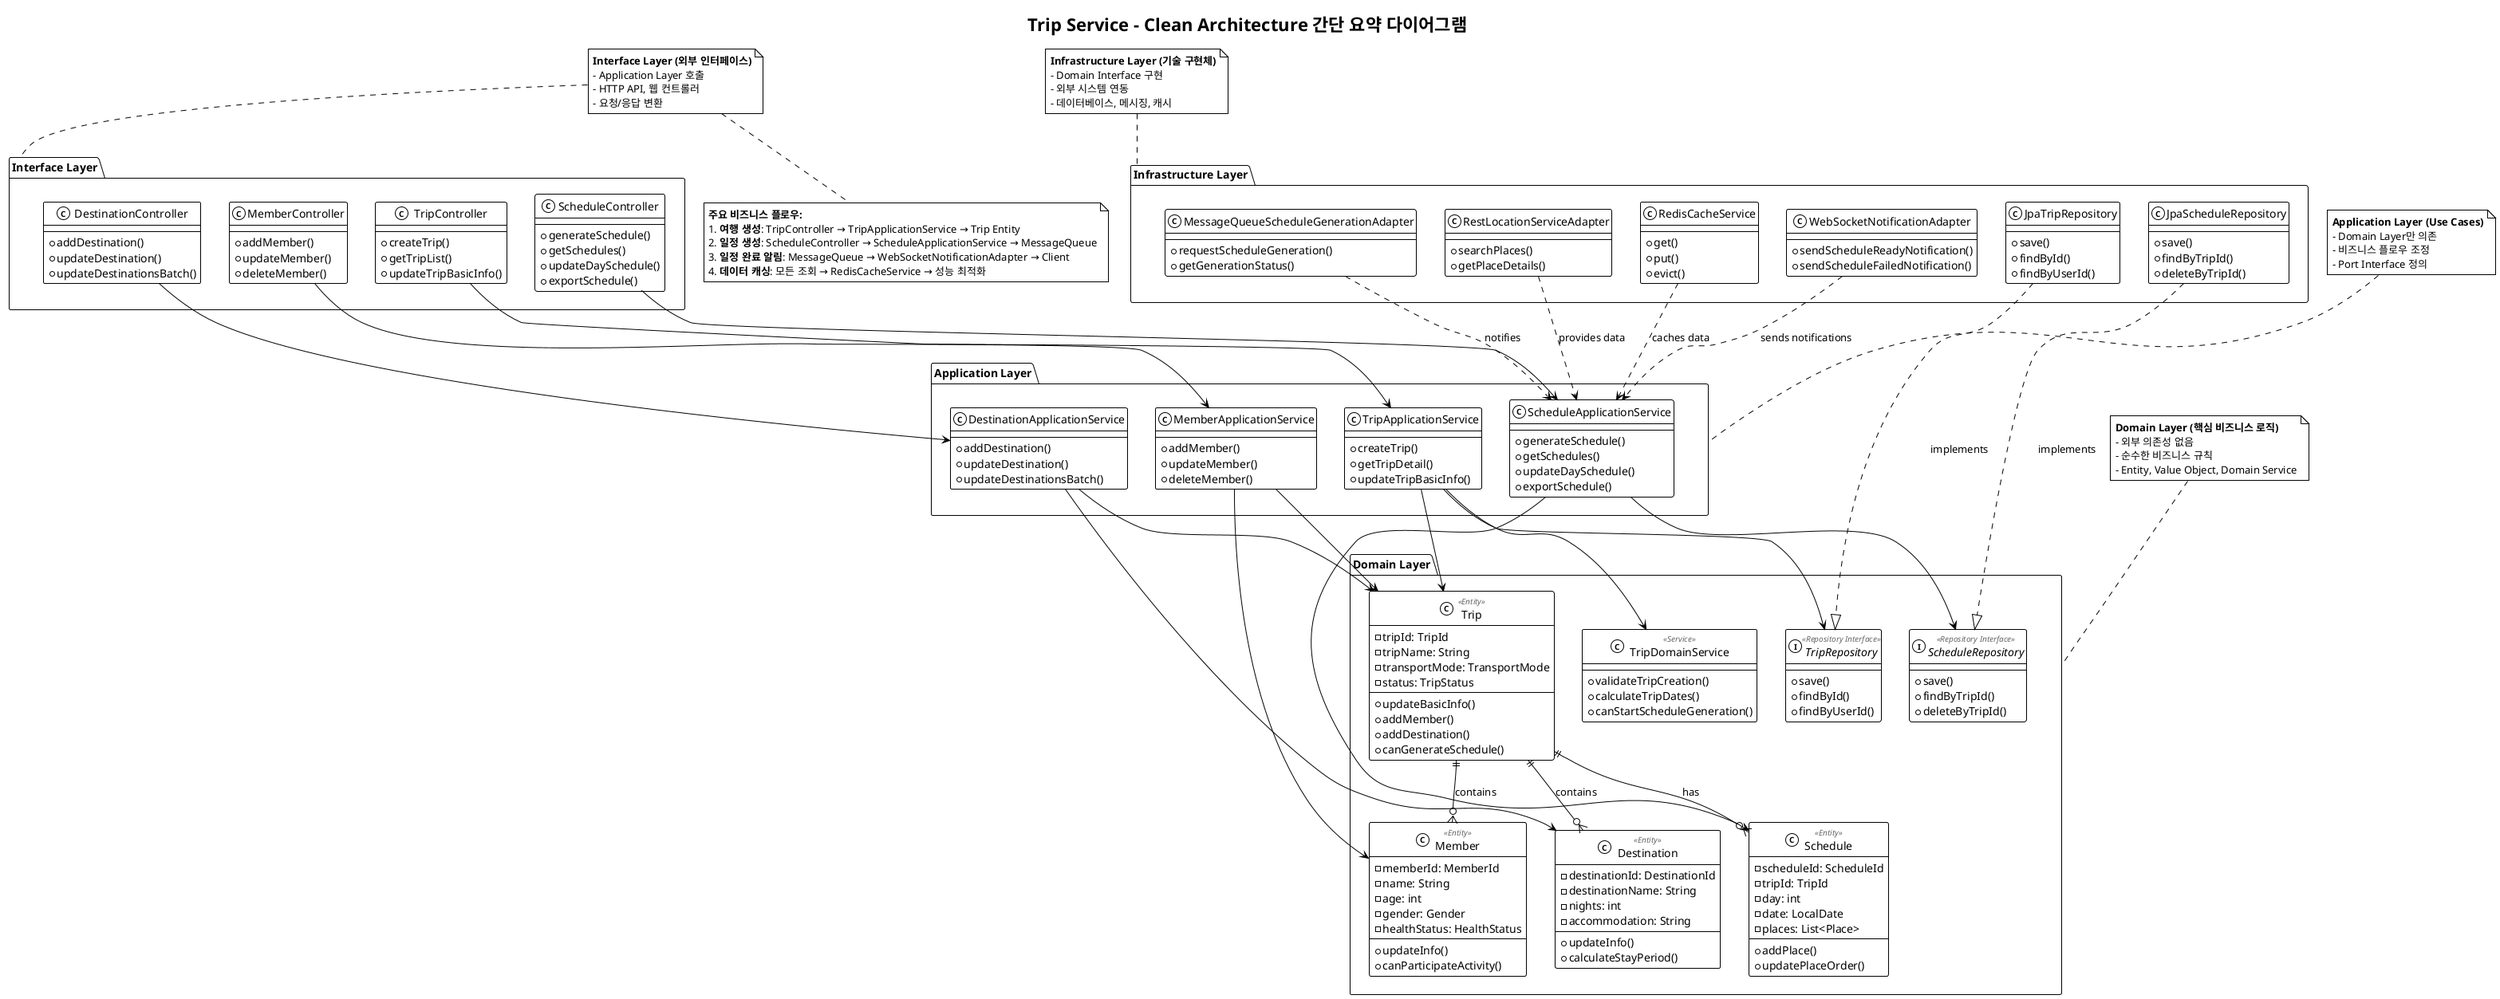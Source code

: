 @startuml
!theme mono

title Trip Service - Clean Architecture 간단 요약 다이어그램

' ===============================
' Clean Architecture Layer 구조
' ===============================

package "Interface Layer" {
    class TripController {
        +createTrip()
        +getTripList()
        +updateTripBasicInfo()
    }
    
    class MemberController {
        +addMember()
        +updateMember()
        +deleteMember()
    }
    
    class DestinationController {
        +addDestination()
        +updateDestination()
        +updateDestinationsBatch()
    }
    
    class ScheduleController {
        +generateSchedule()
        +getSchedules()
        +updateDaySchedule()
        +exportSchedule()
    }
}

package "Application Layer" {
    class TripApplicationService {
        +createTrip()
        +getTripDetail()
        +updateTripBasicInfo()
    }
    
    class MemberApplicationService {
        +addMember()
        +updateMember()
        +deleteMember()
    }
    
    class DestinationApplicationService {
        +addDestination()
        +updateDestination()
        +updateDestinationsBatch()
    }
    
    class ScheduleApplicationService {
        +generateSchedule()
        +getSchedules()
        +updateDaySchedule()
        +exportSchedule()
    }
}

package "Domain Layer" {
    class Trip <<Entity>> {
        -tripId: TripId
        -tripName: String
        -transportMode: TransportMode
        -status: TripStatus
        +updateBasicInfo()
        +addMember()
        +addDestination()
        +canGenerateSchedule()
    }
    
    class Member <<Entity>> {
        -memberId: MemberId
        -name: String
        -age: int
        -gender: Gender
        -healthStatus: HealthStatus
        +updateInfo()
        +canParticipateActivity()
    }
    
    class Destination <<Entity>> {
        -destinationId: DestinationId
        -destinationName: String
        -nights: int
        -accommodation: String
        +updateInfo()
        +calculateStayPeriod()
    }
    
    class Schedule <<Entity>> {
        -scheduleId: ScheduleId
        -tripId: TripId
        -day: int
        -date: LocalDate
        -places: List<Place>
        +addPlace()
        +updatePlaceOrder()
    }
    
    class TripDomainService <<Service>> {
        +validateTripCreation()
        +calculateTripDates()
        +canStartScheduleGeneration()
    }
    
    interface TripRepository <<Repository Interface>> {
        +save()
        +findById()
        +findByUserId()
    }
    
    interface ScheduleRepository <<Repository Interface>> {
        +save()
        +findByTripId()
        +deleteByTripId()
    }
}

package "Infrastructure Layer" {
    class JpaTripRepository {
        +save()
        +findById()
        +findByUserId()
    }
    
    class JpaScheduleRepository {
        +save()
        +findByTripId()
        +deleteByTripId()
    }
    
    class MessageQueueScheduleGenerationAdapter {
        +requestScheduleGeneration()
        +getGenerationStatus()
    }
    
    class RestLocationServiceAdapter {
        +searchPlaces()
        +getPlaceDetails()
    }
    
    class RedisCacheService {
        +get()
        +put()
        +evict()
    }
    
    class WebSocketNotificationAdapter {
        +sendScheduleReadyNotification()
        +sendScheduleFailedNotification()
    }
}

' ===============================
' Clean Architecture 의존성 규칙
' ===============================

' Interface → Application
TripController --> TripApplicationService
MemberController --> MemberApplicationService
DestinationController --> DestinationApplicationService
ScheduleController --> ScheduleApplicationService

' Application → Domain
TripApplicationService --> Trip
TripApplicationService --> TripDomainService
TripApplicationService --> TripRepository
MemberApplicationService --> Trip
MemberApplicationService --> Member
DestinationApplicationService --> Trip
DestinationApplicationService --> Destination
ScheduleApplicationService --> Schedule
ScheduleApplicationService --> ScheduleRepository

' Domain Entities Relationships
Trip ||--o{ Member : contains
Trip ||--o{ Destination : contains
Trip ||--o{ Schedule : has

' Infrastructure → Domain (Interface 구현)
JpaTripRepository ..|> TripRepository : implements
JpaScheduleRepository ..|> ScheduleRepository : implements

' Infrastructure Dependencies (외부 시스템 연동)
MessageQueueScheduleGenerationAdapter ..> ScheduleApplicationService : notifies
RestLocationServiceAdapter ..> ScheduleApplicationService : provides data
RedisCacheService ..> ScheduleApplicationService : caches data
WebSocketNotificationAdapter ..> ScheduleApplicationService : sends notifications

note top of "Domain Layer"
**Domain Layer (핵심 비즈니스 로직)**
- 외부 의존성 없음
- 순수한 비즈니스 규칙
- Entity, Value Object, Domain Service
end note

note top of "Application Layer"
**Application Layer (Use Cases)**
- Domain Layer만 의존
- 비즈니스 플로우 조정
- Port Interface 정의
end note

note top of "Infrastructure Layer"
**Infrastructure Layer (기술 구현체)**
- Domain Interface 구현
- 외부 시스템 연동
- 데이터베이스, 메시징, 캐시
end note

note top of "Interface Layer"
**Interface Layer (외부 인터페이스)**
- Application Layer 호출
- HTTP API, 웹 컨트롤러
- 요청/응답 변환
end note

' 주요 플로우 표시
note bottom
**주요 비즈니스 플로우:**
1. **여행 생성**: TripController → TripApplicationService → Trip Entity
2. **일정 생성**: ScheduleController → ScheduleApplicationService → MessageQueue
3. **일정 완료 알림**: MessageQueue → WebSocketNotificationAdapter → Client
4. **데이터 캐싱**: 모든 조회 → RedisCacheService → 성능 최적화
end note

@enduml